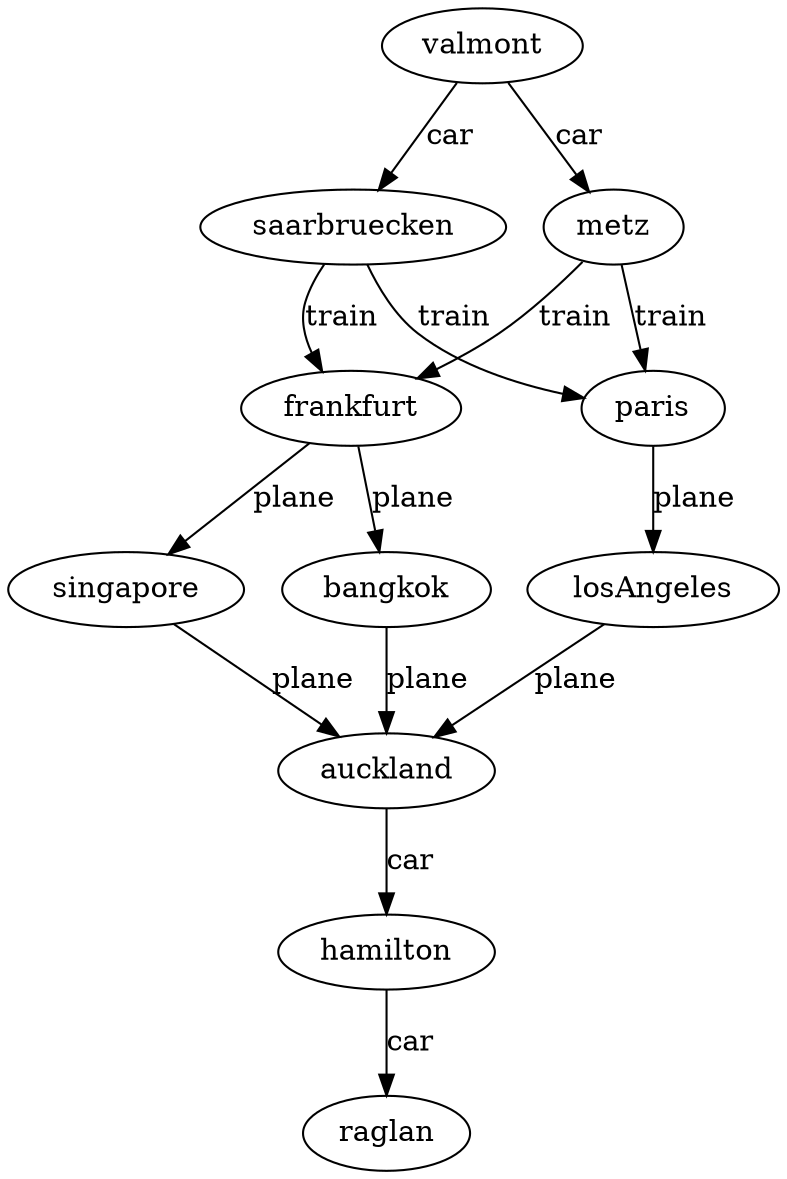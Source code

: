 digraph {

  auckland -> hamilton [label="car"]
  hamilton -> raglan [label="car"]
  valmont -> saarbruecken [label="car"]
  valmont -> metz [label="car"]

  metz -> frankfurt [label="train"]
  saarbruecken -> frankfurt [label="train"]
  metz -> paris [label="train"]
  saarbruecken -> paris [label="train"]

  frankfurt -> bangkok [label="plane"]
  frankfurt -> singapore [label="plane"]
  paris -> losAngeles [label="plane"]
  bangkok -> auckland [label="plane"]
  singapore -> auckland [label="plane"]
  losAngeles -> auckland [label="plane"]

}
